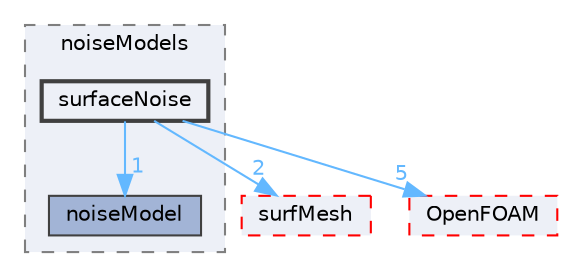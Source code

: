 digraph "src/randomProcesses/noise/noiseModels/surfaceNoise"
{
 // LATEX_PDF_SIZE
  bgcolor="transparent";
  edge [fontname=Helvetica,fontsize=10,labelfontname=Helvetica,labelfontsize=10];
  node [fontname=Helvetica,fontsize=10,shape=box,height=0.2,width=0.4];
  compound=true
  subgraph clusterdir_70b08ab0c00b2b2e8aa8b5ce02f0b28f {
    graph [ bgcolor="#edf0f7", pencolor="grey50", label="noiseModels", fontname=Helvetica,fontsize=10 style="filled,dashed", URL="dir_70b08ab0c00b2b2e8aa8b5ce02f0b28f.html",tooltip=""]
  dir_e8105818dc4208370cee388a8a251b5e [label="noiseModel", fillcolor="#a2b4d6", color="grey25", style="filled", URL="dir_e8105818dc4208370cee388a8a251b5e.html",tooltip=""];
  dir_9b30cac7fad74544eaceb09e4187359e [label="surfaceNoise", fillcolor="#edf0f7", color="grey25", style="filled,bold", URL="dir_9b30cac7fad74544eaceb09e4187359e.html",tooltip=""];
  }
  dir_0a88fe22feb23ce5f078a04a1df67721 [label="surfMesh", fillcolor="#edf0f7", color="red", style="filled,dashed", URL="dir_0a88fe22feb23ce5f078a04a1df67721.html",tooltip=""];
  dir_c5473ff19b20e6ec4dfe5c310b3778a8 [label="OpenFOAM", fillcolor="#edf0f7", color="red", style="filled,dashed", URL="dir_c5473ff19b20e6ec4dfe5c310b3778a8.html",tooltip=""];
  dir_9b30cac7fad74544eaceb09e4187359e->dir_0a88fe22feb23ce5f078a04a1df67721 [headlabel="2", labeldistance=1.5 headhref="dir_003860_003891.html" href="dir_003860_003891.html" color="steelblue1" fontcolor="steelblue1"];
  dir_9b30cac7fad74544eaceb09e4187359e->dir_c5473ff19b20e6ec4dfe5c310b3778a8 [headlabel="5", labeldistance=1.5 headhref="dir_003860_002695.html" href="dir_003860_002695.html" color="steelblue1" fontcolor="steelblue1"];
  dir_9b30cac7fad74544eaceb09e4187359e->dir_e8105818dc4208370cee388a8a251b5e [headlabel="1", labeldistance=1.5 headhref="dir_003860_002558.html" href="dir_003860_002558.html" color="steelblue1" fontcolor="steelblue1"];
}
